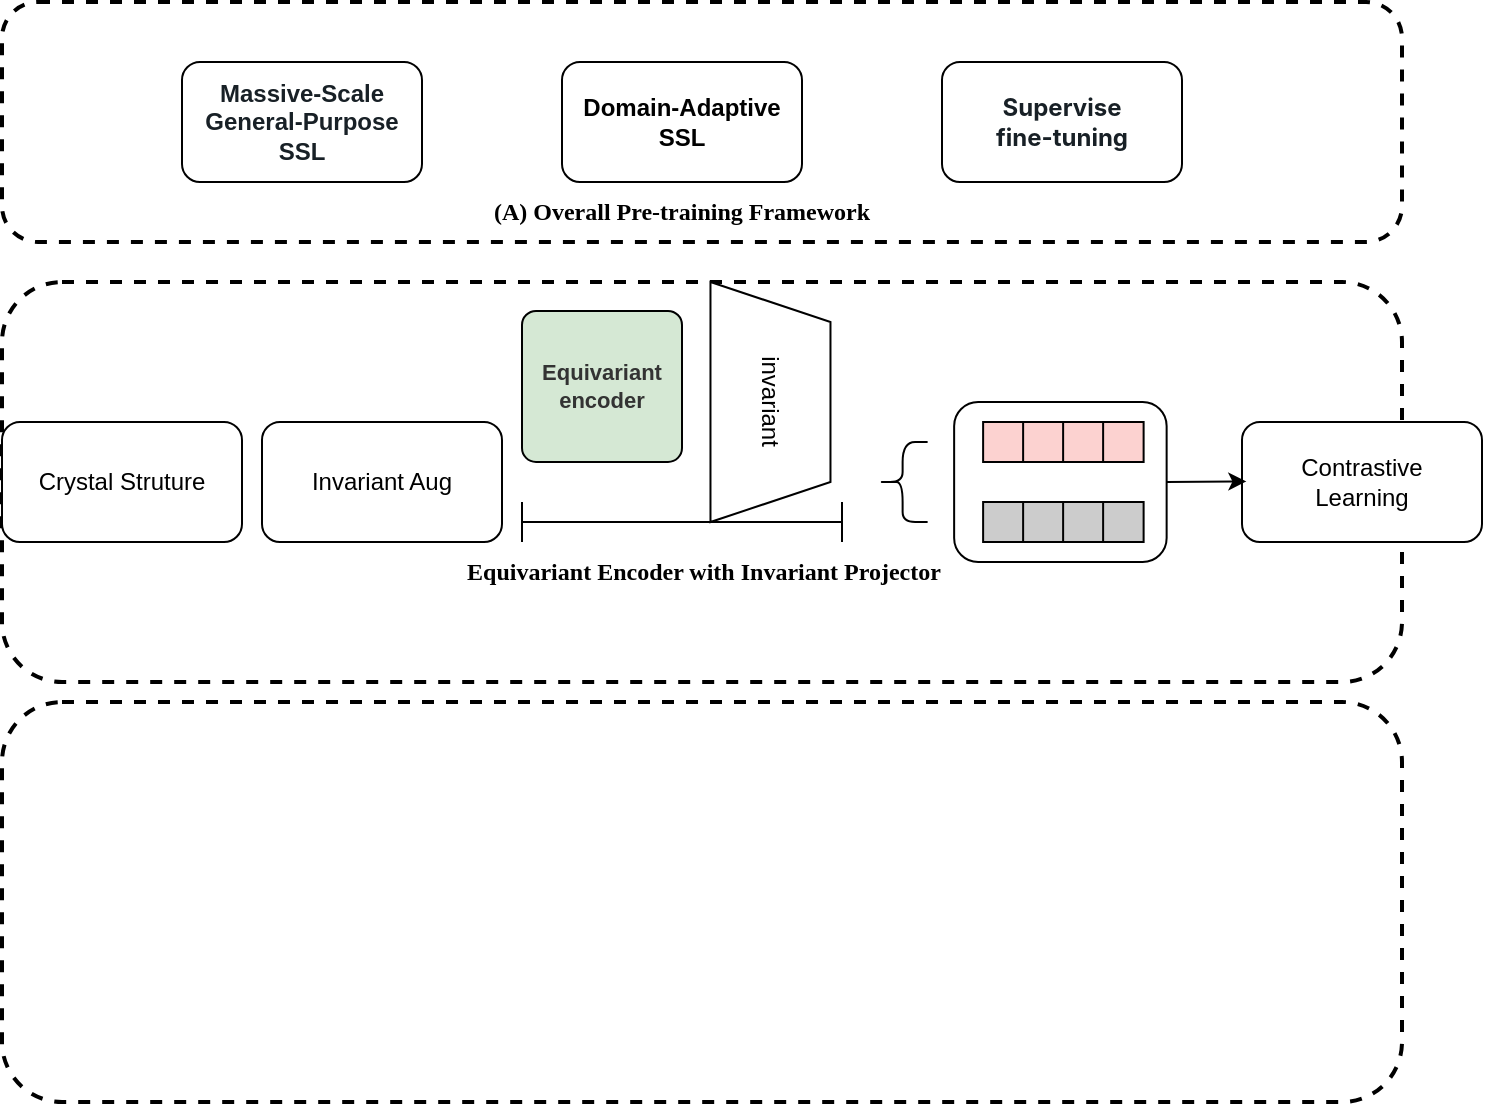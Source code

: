<mxfile version="28.2.8">
  <diagram name="第 1 页" id="qNKvllULausXaJ3Nb5Ya">
    <mxGraphModel dx="912" dy="778" grid="1" gridSize="10" guides="1" tooltips="1" connect="1" arrows="1" fold="1" page="1" pageScale="1" pageWidth="827" pageHeight="1169" math="0" shadow="0">
      <root>
        <mxCell id="0" />
        <mxCell id="1" parent="0" />
        <mxCell id="_H54f2NGk7vhoVwrde-i-47" value="" style="rounded=1;whiteSpace=wrap;html=1;fillColor=none;strokeWidth=2;dashed=1;" parent="1" vertex="1">
          <mxGeometry x="50" y="190" width="700" height="200" as="geometry" />
        </mxCell>
        <mxCell id="v8dbiAB2afB2vhqsx4KW-1" value="" style="rounded=1;whiteSpace=wrap;html=1;fillColor=none;strokeWidth=2;dashed=1;" parent="1" vertex="1">
          <mxGeometry x="50" y="50" width="700" height="120" as="geometry" />
        </mxCell>
        <mxCell id="_H54f2NGk7vhoVwrde-i-3" value="&lt;span style=&quot;color: rgb(24, 32, 38); text-align: start; background-color: rgb(255, 255, 255);&quot;&gt;&lt;b style=&quot;&quot;&gt;&lt;font face=&quot;Helvetica&quot;&gt;Massive-Scale General-Purpose SSL&lt;/font&gt;&lt;/b&gt;&lt;/span&gt;" style="rounded=1;whiteSpace=wrap;html=1;" parent="1" vertex="1">
          <mxGeometry x="140" y="80" width="120" height="60" as="geometry" />
        </mxCell>
        <mxCell id="_H54f2NGk7vhoVwrde-i-4" value="&lt;b&gt;&lt;font&gt;Domain-Adaptive SSL&lt;/font&gt;&lt;/b&gt;" style="rounded=1;whiteSpace=wrap;html=1;" parent="1" vertex="1">
          <mxGeometry x="330" y="80" width="120" height="60" as="geometry" />
        </mxCell>
        <mxCell id="_H54f2NGk7vhoVwrde-i-5" value="&lt;span style=&quot;color: rgb(24, 32, 38); font-family: -apple-system, BlinkMacSystemFont, &amp;quot;Segoe UI&amp;quot;, Roboto, Oxygen, Ubuntu, Cantarell, &amp;quot;Open Sans&amp;quot;, &amp;quot;Helvetica Neue&amp;quot;, Icons16, sans-serif; text-align: start; background-color: rgb(255, 255, 255);&quot;&gt;&lt;b style=&quot;&quot;&gt;&lt;font&gt;Supervise&lt;/font&gt;&lt;/b&gt;&lt;/span&gt;&lt;div&gt;&lt;span style=&quot;color: rgb(24, 32, 38); font-family: -apple-system, BlinkMacSystemFont, &amp;quot;Segoe UI&amp;quot;, Roboto, Oxygen, Ubuntu, Cantarell, &amp;quot;Open Sans&amp;quot;, &amp;quot;Helvetica Neue&amp;quot;, Icons16, sans-serif; text-align: start; background-color: rgb(255, 255, 255);&quot;&gt;&lt;b style=&quot;&quot;&gt;&lt;font&gt;fine-tuning&lt;/font&gt;&lt;/b&gt;&lt;/span&gt;&lt;/div&gt;" style="rounded=1;whiteSpace=wrap;html=1;" parent="1" vertex="1">
          <mxGeometry x="520" y="80" width="120" height="60" as="geometry" />
        </mxCell>
        <mxCell id="_H54f2NGk7vhoVwrde-i-6" value="Crystal Struture" style="rounded=1;whiteSpace=wrap;html=1;" parent="1" vertex="1">
          <mxGeometry x="50" y="260" width="120" height="60" as="geometry" />
        </mxCell>
        <mxCell id="_H54f2NGk7vhoVwrde-i-45" value="Contrastive&lt;div&gt;Learning&lt;/div&gt;" style="rounded=1;whiteSpace=wrap;html=1;" parent="1" vertex="1">
          <mxGeometry x="670" y="260" width="120" height="60" as="geometry" />
        </mxCell>
        <mxCell id="_H54f2NGk7vhoVwrde-i-46" value="Invariant Aug" style="rounded=1;whiteSpace=wrap;html=1;" parent="1" vertex="1">
          <mxGeometry x="180" y="260" width="120" height="60" as="geometry" />
        </mxCell>
        <mxCell id="_H54f2NGk7vhoVwrde-i-48" value="" style="rounded=1;whiteSpace=wrap;html=1;fillColor=none;strokeWidth=2;dashed=1;" parent="1" vertex="1">
          <mxGeometry x="50" y="400" width="700" height="200" as="geometry" />
        </mxCell>
        <mxCell id="fjxZ153ei8jWGI2_U54d-1" value="&lt;b data-sider-select-id=&quot;472a4f83-8acd-415a-954c-25e4097bd5b3&quot;&gt;&lt;font data-sider-select-id=&quot;2f9319e3-8b72-4ff8-ad8a-b8a892861590&quot; face=&quot;Times New Roman&quot;&gt;(A) Overall Pre-training Framework&lt;/font&gt;&lt;/b&gt;" style="text;html=1;align=center;verticalAlign=middle;whiteSpace=wrap;rounded=0;" vertex="1" parent="1">
          <mxGeometry x="285.75" y="140" width="208.49" height="30" as="geometry" />
        </mxCell>
        <mxCell id="fjxZ153ei8jWGI2_U54d-17" value="" style="rounded=1;whiteSpace=wrap;html=1;" vertex="1" parent="1">
          <mxGeometry x="526.07" y="250" width="106.25" height="80" as="geometry" />
        </mxCell>
        <mxCell id="fjxZ153ei8jWGI2_U54d-18" value="" style="shape=table;startSize=0;container=1;collapsible=0;childLayout=tableLayout;fillColor=#CCCCCC;direction=west;flipV=1;strokeWidth=1;rounded=1;" vertex="1" parent="1">
          <mxGeometry x="540.56" y="300" width="80.25" height="20" as="geometry" />
        </mxCell>
        <mxCell id="fjxZ153ei8jWGI2_U54d-19" value="" style="shape=tableRow;horizontal=0;startSize=0;swimlaneHead=0;swimlaneBody=0;strokeColor=inherit;top=0;left=0;bottom=0;right=0;collapsible=0;dropTarget=0;fillColor=none;points=[[0,0.5],[1,0.5]];portConstraint=eastwest;rounded=1;" vertex="1" parent="fjxZ153ei8jWGI2_U54d-18">
          <mxGeometry width="80.25" height="20" as="geometry" />
        </mxCell>
        <mxCell id="fjxZ153ei8jWGI2_U54d-20" value="" style="shape=partialRectangle;html=1;whiteSpace=wrap;connectable=0;strokeColor=inherit;overflow=hidden;fillColor=none;top=0;left=0;bottom=0;right=0;pointerEvents=1;rounded=1;" vertex="1" parent="fjxZ153ei8jWGI2_U54d-19">
          <mxGeometry width="20" height="20" as="geometry">
            <mxRectangle width="20" height="20" as="alternateBounds" />
          </mxGeometry>
        </mxCell>
        <mxCell id="fjxZ153ei8jWGI2_U54d-21" value="" style="shape=partialRectangle;html=1;whiteSpace=wrap;connectable=0;strokeColor=inherit;overflow=hidden;fillColor=none;top=0;left=0;bottom=0;right=0;pointerEvents=1;rounded=1;" vertex="1" parent="fjxZ153ei8jWGI2_U54d-19">
          <mxGeometry x="20" width="20" height="20" as="geometry">
            <mxRectangle width="20" height="20" as="alternateBounds" />
          </mxGeometry>
        </mxCell>
        <mxCell id="fjxZ153ei8jWGI2_U54d-22" value="" style="shape=partialRectangle;html=1;whiteSpace=wrap;connectable=0;strokeColor=inherit;overflow=hidden;fillColor=none;top=0;left=0;bottom=0;right=0;pointerEvents=1;rounded=1;" vertex="1" parent="fjxZ153ei8jWGI2_U54d-19">
          <mxGeometry x="40" width="20" height="20" as="geometry">
            <mxRectangle width="20" height="20" as="alternateBounds" />
          </mxGeometry>
        </mxCell>
        <mxCell id="fjxZ153ei8jWGI2_U54d-23" value="" style="shape=partialRectangle;html=1;whiteSpace=wrap;connectable=0;strokeColor=inherit;overflow=hidden;fillColor=none;top=0;left=0;bottom=0;right=0;pointerEvents=1;rounded=1;" vertex="1" parent="fjxZ153ei8jWGI2_U54d-19">
          <mxGeometry x="60" width="20" height="20" as="geometry">
            <mxRectangle width="20" height="20" as="alternateBounds" />
          </mxGeometry>
        </mxCell>
        <mxCell id="fjxZ153ei8jWGI2_U54d-24" value="" style="shape=curlyBracket;whiteSpace=wrap;html=1;rounded=1;labelPosition=left;verticalLabelPosition=middle;align=right;verticalAlign=middle;points=[[0,0.75,0,0,0],[0.1,0.5,0,0,0],[0.25,0.2,0,0,0],[0.25,1,0,0,0],[0.5,0,0,0,0],[0.5,1,0,0,0],[0.75,0,0,0,0],[0.75,0.25,0,0,0],[0.75,1,0,0,0],[0.9,0.5,0,0,0],[1,0.75,0,0,0]];" vertex="1" parent="1">
          <mxGeometry x="487.81" y="270" width="25" height="40" as="geometry" />
        </mxCell>
        <mxCell id="fjxZ153ei8jWGI2_U54d-25" value="" style="shape=table;startSize=0;container=1;collapsible=0;childLayout=tableLayout;fillColor=#FCD2D0;direction=west;flipV=1;strokeWidth=1;rounded=1;" vertex="1" parent="1">
          <mxGeometry x="540.56" y="260" width="80.25" height="20" as="geometry" />
        </mxCell>
        <mxCell id="fjxZ153ei8jWGI2_U54d-26" value="" style="shape=tableRow;horizontal=0;startSize=0;swimlaneHead=0;swimlaneBody=0;strokeColor=inherit;top=0;left=0;bottom=0;right=0;collapsible=0;dropTarget=0;fillColor=none;points=[[0,0.5],[1,0.5]];portConstraint=eastwest;rounded=1;" vertex="1" parent="fjxZ153ei8jWGI2_U54d-25">
          <mxGeometry width="80.25" height="20" as="geometry" />
        </mxCell>
        <mxCell id="fjxZ153ei8jWGI2_U54d-27" value="" style="shape=partialRectangle;html=1;whiteSpace=wrap;connectable=0;strokeColor=inherit;overflow=hidden;fillColor=none;top=0;left=0;bottom=0;right=0;pointerEvents=1;rounded=1;" vertex="1" parent="fjxZ153ei8jWGI2_U54d-26">
          <mxGeometry width="20" height="20" as="geometry">
            <mxRectangle width="20" height="20" as="alternateBounds" />
          </mxGeometry>
        </mxCell>
        <mxCell id="fjxZ153ei8jWGI2_U54d-28" value="" style="shape=partialRectangle;html=1;whiteSpace=wrap;connectable=0;strokeColor=inherit;overflow=hidden;fillColor=none;top=0;left=0;bottom=0;right=0;pointerEvents=1;rounded=1;" vertex="1" parent="fjxZ153ei8jWGI2_U54d-26">
          <mxGeometry x="20" width="20" height="20" as="geometry">
            <mxRectangle width="20" height="20" as="alternateBounds" />
          </mxGeometry>
        </mxCell>
        <mxCell id="fjxZ153ei8jWGI2_U54d-29" value="" style="shape=partialRectangle;html=1;whiteSpace=wrap;connectable=0;strokeColor=inherit;overflow=hidden;fillColor=none;top=0;left=0;bottom=0;right=0;pointerEvents=1;rounded=1;" vertex="1" parent="fjxZ153ei8jWGI2_U54d-26">
          <mxGeometry x="40" width="20" height="20" as="geometry">
            <mxRectangle width="20" height="20" as="alternateBounds" />
          </mxGeometry>
        </mxCell>
        <mxCell id="fjxZ153ei8jWGI2_U54d-30" value="" style="shape=partialRectangle;html=1;whiteSpace=wrap;connectable=0;strokeColor=inherit;overflow=hidden;fillColor=none;top=0;left=0;bottom=0;right=0;pointerEvents=1;rounded=1;" vertex="1" parent="fjxZ153ei8jWGI2_U54d-26">
          <mxGeometry x="60" width="20" height="20" as="geometry">
            <mxRectangle width="20" height="20" as="alternateBounds" />
          </mxGeometry>
        </mxCell>
        <mxCell id="fjxZ153ei8jWGI2_U54d-31" value="" style="endArrow=classic;html=1;rounded=0;exitX=1;exitY=0.5;exitDx=0;exitDy=0;entryX=0;entryY=0.25;entryDx=0;entryDy=0;" edge="1" parent="1" source="fjxZ153ei8jWGI2_U54d-17">
          <mxGeometry width="50" height="50" relative="1" as="geometry">
            <mxPoint x="697.81" y="398" as="sourcePoint" />
            <mxPoint x="672.19" y="289.71" as="targetPoint" />
          </mxGeometry>
        </mxCell>
        <mxCell id="fjxZ153ei8jWGI2_U54d-32" value="Equivariant&#xa;encoder" style="rounded=1;absoluteArcSize=1;arcSize=14;whiteSpace=wrap;strokeWidth=1;direction=east;fillColor=#D5E8D4;fontColor=#333333;strokeColor=#000000;fontStyle=1;rotation=0;fontSize=11;labelBackgroundColor=none;" vertex="1" parent="1">
          <mxGeometry x="310" y="204.44" width="80" height="75.56" as="geometry" />
        </mxCell>
        <mxCell id="fjxZ153ei8jWGI2_U54d-33" value="invariant" style="shape=trapezoid;perimeter=trapezoidPerimeter;whiteSpace=wrap;html=1;fixedSize=1;rotation=90;" vertex="1" parent="1">
          <mxGeometry x="374.24" y="220" width="120" height="60" as="geometry" />
        </mxCell>
        <mxCell id="fjxZ153ei8jWGI2_U54d-35" value="" style="shape=crossbar;whiteSpace=wrap;html=1;rounded=1;" vertex="1" parent="1">
          <mxGeometry x="310" y="300" width="160" height="20" as="geometry" />
        </mxCell>
        <mxCell id="fjxZ153ei8jWGI2_U54d-36" value="&lt;b data-sider-select-id=&quot;472a4f83-8acd-415a-954c-25e4097bd5b3&quot;&gt;&lt;font data-sider-select-id=&quot;2f9319e3-8b72-4ff8-ad8a-b8a892861590&quot; face=&quot;Times New Roman&quot;&gt;Equivariant Encoder with Invariant Projector&lt;/font&gt;&lt;/b&gt;" style="text;html=1;align=center;verticalAlign=middle;whiteSpace=wrap;rounded=0;" vertex="1" parent="1">
          <mxGeometry x="260.56" y="320" width="280" height="30" as="geometry" />
        </mxCell>
      </root>
    </mxGraphModel>
  </diagram>
</mxfile>
